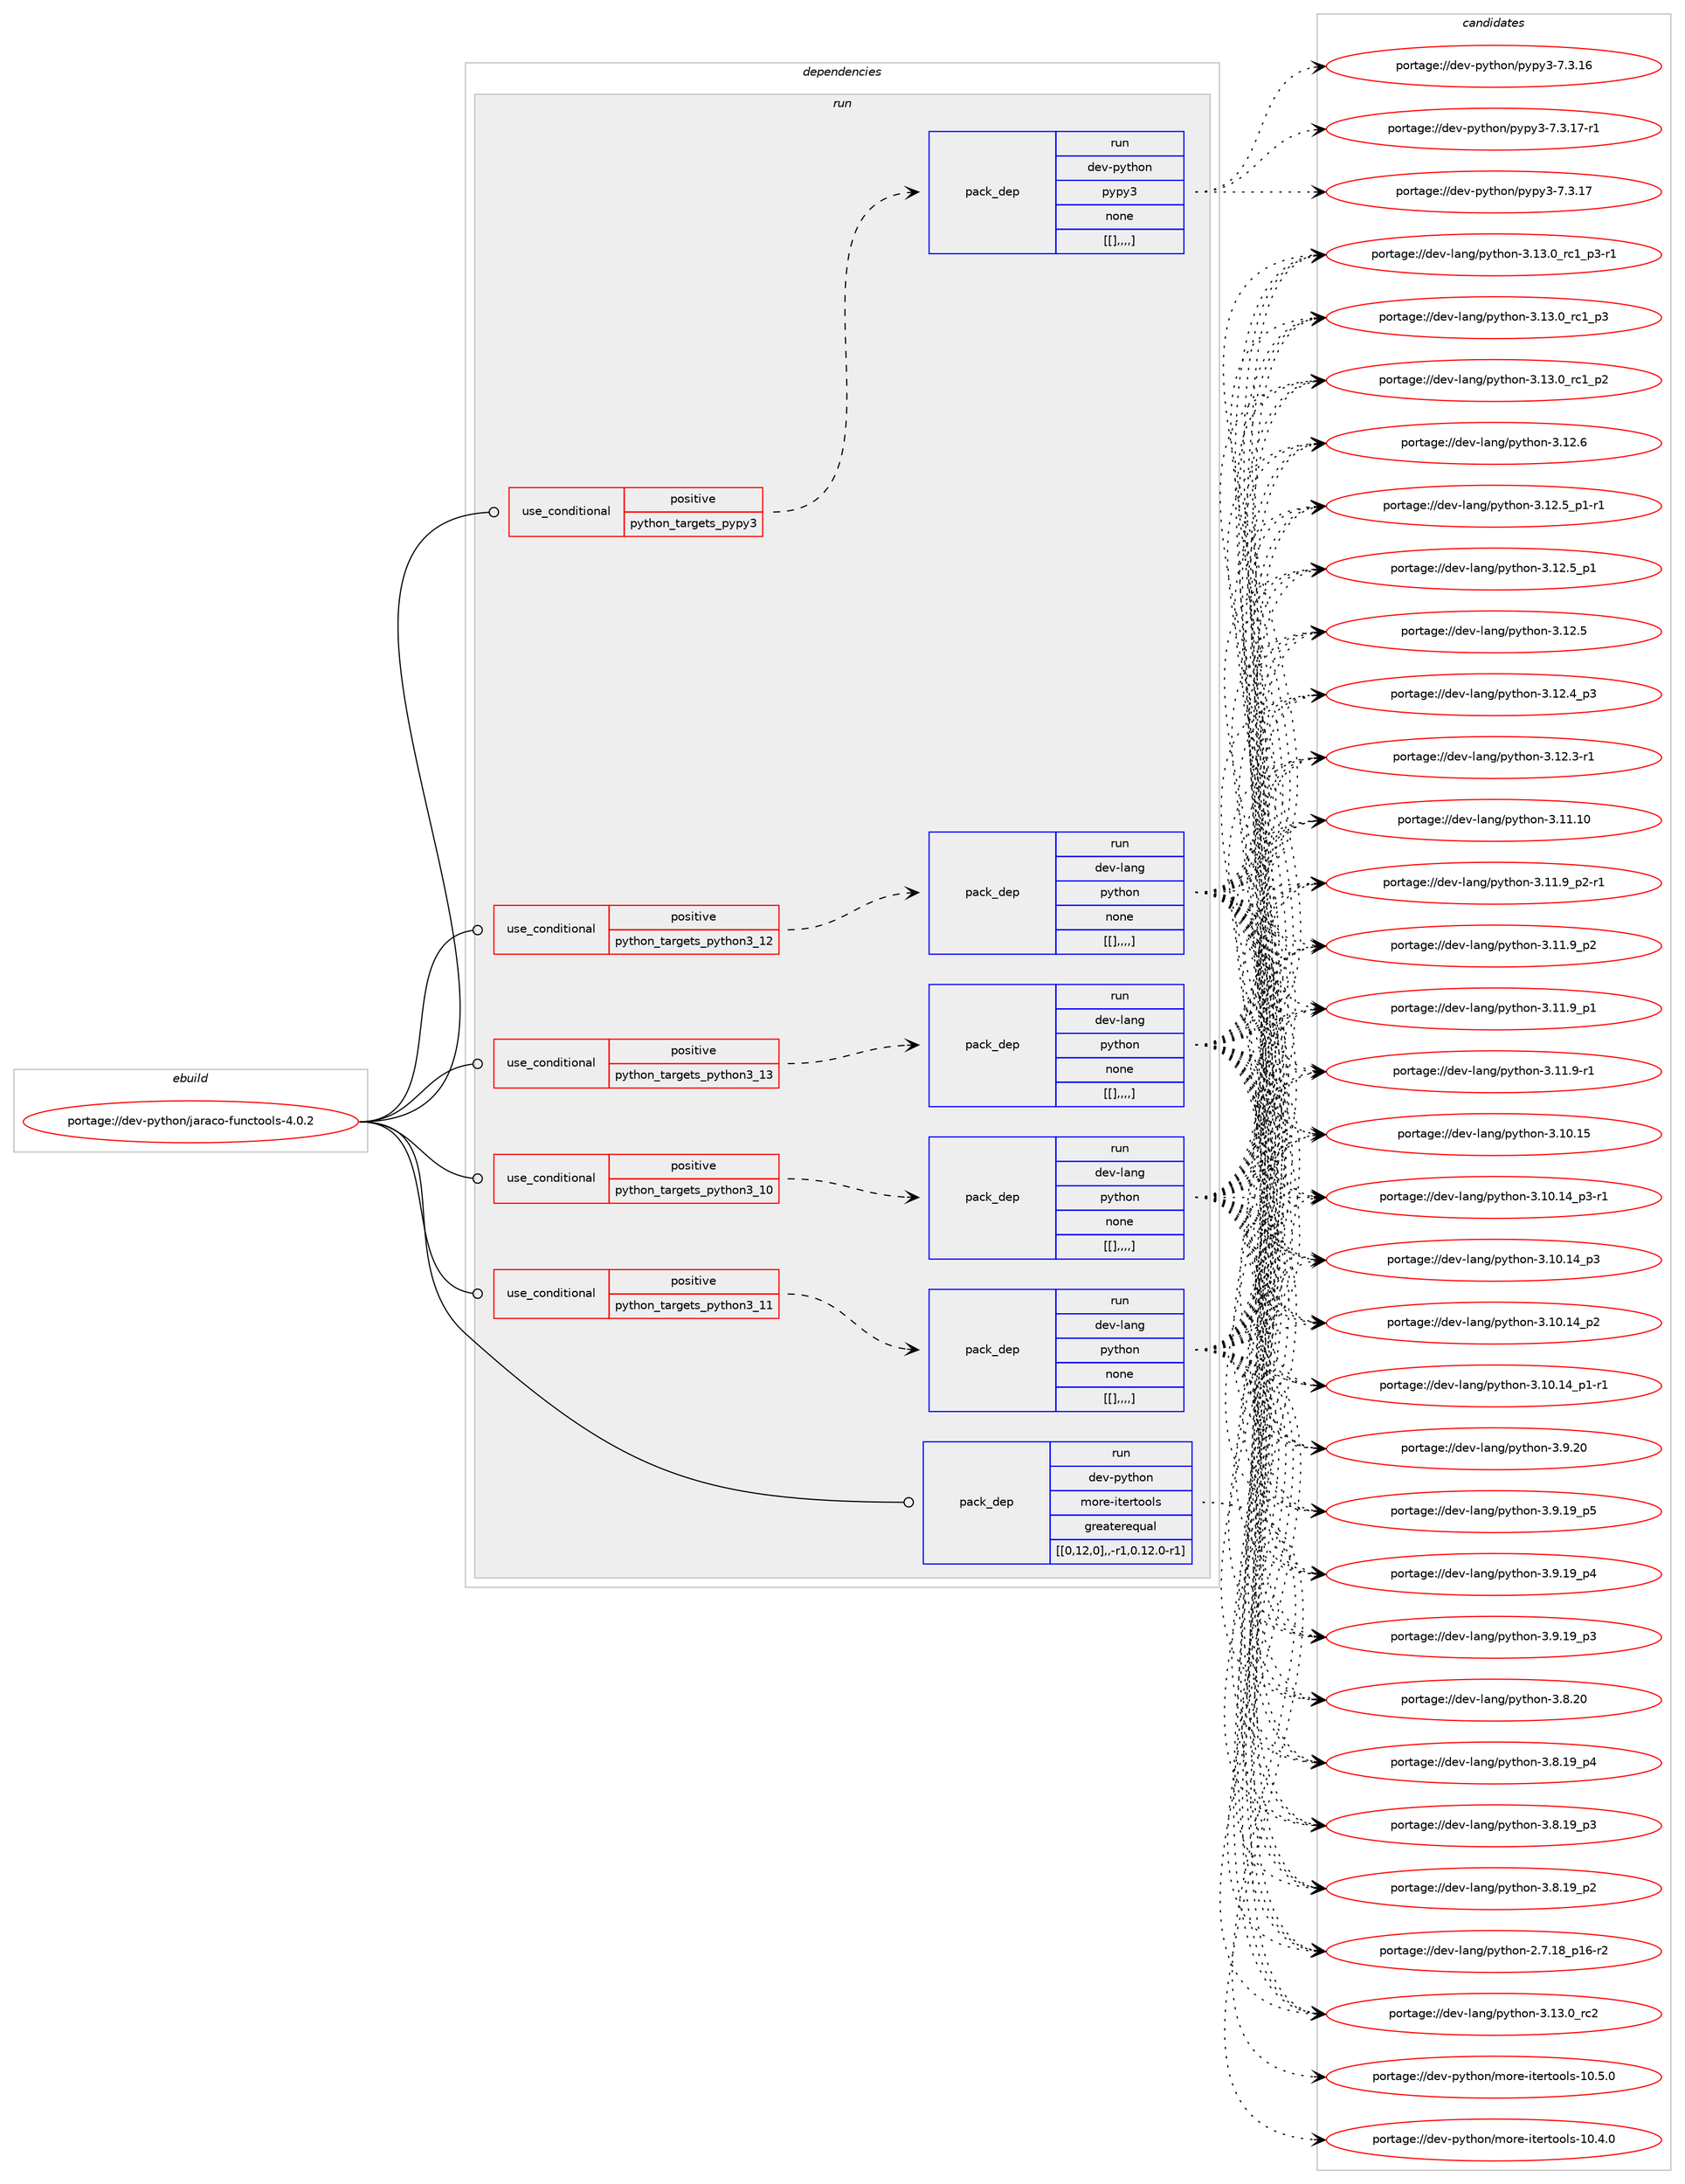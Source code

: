 digraph prolog {

# *************
# Graph options
# *************

newrank=true;
concentrate=true;
compound=true;
graph [rankdir=LR,fontname=Helvetica,fontsize=10,ranksep=1.5];#, ranksep=2.5, nodesep=0.2];
edge  [arrowhead=vee];
node  [fontname=Helvetica,fontsize=10];

# **********
# The ebuild
# **********

subgraph cluster_leftcol {
color=gray;
label=<<i>ebuild</i>>;
id [label="portage://dev-python/jaraco-functools-4.0.2", color=red, width=4, href="../dev-python/jaraco-functools-4.0.2.svg"];
}

# ****************
# The dependencies
# ****************

subgraph cluster_midcol {
color=gray;
label=<<i>dependencies</i>>;
subgraph cluster_compile {
fillcolor="#eeeeee";
style=filled;
label=<<i>compile</i>>;
}
subgraph cluster_compileandrun {
fillcolor="#eeeeee";
style=filled;
label=<<i>compile and run</i>>;
}
subgraph cluster_run {
fillcolor="#eeeeee";
style=filled;
label=<<i>run</i>>;
subgraph cond34389 {
dependency149674 [label=<<TABLE BORDER="0" CELLBORDER="1" CELLSPACING="0" CELLPADDING="4"><TR><TD ROWSPAN="3" CELLPADDING="10">use_conditional</TD></TR><TR><TD>positive</TD></TR><TR><TD>python_targets_pypy3</TD></TR></TABLE>>, shape=none, color=red];
subgraph pack114066 {
dependency149675 [label=<<TABLE BORDER="0" CELLBORDER="1" CELLSPACING="0" CELLPADDING="4" WIDTH="220"><TR><TD ROWSPAN="6" CELLPADDING="30">pack_dep</TD></TR><TR><TD WIDTH="110">run</TD></TR><TR><TD>dev-python</TD></TR><TR><TD>pypy3</TD></TR><TR><TD>none</TD></TR><TR><TD>[[],,,,]</TD></TR></TABLE>>, shape=none, color=blue];
}
dependency149674:e -> dependency149675:w [weight=20,style="dashed",arrowhead="vee"];
}
id:e -> dependency149674:w [weight=20,style="solid",arrowhead="odot"];
subgraph cond34390 {
dependency149676 [label=<<TABLE BORDER="0" CELLBORDER="1" CELLSPACING="0" CELLPADDING="4"><TR><TD ROWSPAN="3" CELLPADDING="10">use_conditional</TD></TR><TR><TD>positive</TD></TR><TR><TD>python_targets_python3_10</TD></TR></TABLE>>, shape=none, color=red];
subgraph pack114067 {
dependency149677 [label=<<TABLE BORDER="0" CELLBORDER="1" CELLSPACING="0" CELLPADDING="4" WIDTH="220"><TR><TD ROWSPAN="6" CELLPADDING="30">pack_dep</TD></TR><TR><TD WIDTH="110">run</TD></TR><TR><TD>dev-lang</TD></TR><TR><TD>python</TD></TR><TR><TD>none</TD></TR><TR><TD>[[],,,,]</TD></TR></TABLE>>, shape=none, color=blue];
}
dependency149676:e -> dependency149677:w [weight=20,style="dashed",arrowhead="vee"];
}
id:e -> dependency149676:w [weight=20,style="solid",arrowhead="odot"];
subgraph cond34391 {
dependency149678 [label=<<TABLE BORDER="0" CELLBORDER="1" CELLSPACING="0" CELLPADDING="4"><TR><TD ROWSPAN="3" CELLPADDING="10">use_conditional</TD></TR><TR><TD>positive</TD></TR><TR><TD>python_targets_python3_11</TD></TR></TABLE>>, shape=none, color=red];
subgraph pack114068 {
dependency149679 [label=<<TABLE BORDER="0" CELLBORDER="1" CELLSPACING="0" CELLPADDING="4" WIDTH="220"><TR><TD ROWSPAN="6" CELLPADDING="30">pack_dep</TD></TR><TR><TD WIDTH="110">run</TD></TR><TR><TD>dev-lang</TD></TR><TR><TD>python</TD></TR><TR><TD>none</TD></TR><TR><TD>[[],,,,]</TD></TR></TABLE>>, shape=none, color=blue];
}
dependency149678:e -> dependency149679:w [weight=20,style="dashed",arrowhead="vee"];
}
id:e -> dependency149678:w [weight=20,style="solid",arrowhead="odot"];
subgraph cond34392 {
dependency149680 [label=<<TABLE BORDER="0" CELLBORDER="1" CELLSPACING="0" CELLPADDING="4"><TR><TD ROWSPAN="3" CELLPADDING="10">use_conditional</TD></TR><TR><TD>positive</TD></TR><TR><TD>python_targets_python3_12</TD></TR></TABLE>>, shape=none, color=red];
subgraph pack114069 {
dependency149681 [label=<<TABLE BORDER="0" CELLBORDER="1" CELLSPACING="0" CELLPADDING="4" WIDTH="220"><TR><TD ROWSPAN="6" CELLPADDING="30">pack_dep</TD></TR><TR><TD WIDTH="110">run</TD></TR><TR><TD>dev-lang</TD></TR><TR><TD>python</TD></TR><TR><TD>none</TD></TR><TR><TD>[[],,,,]</TD></TR></TABLE>>, shape=none, color=blue];
}
dependency149680:e -> dependency149681:w [weight=20,style="dashed",arrowhead="vee"];
}
id:e -> dependency149680:w [weight=20,style="solid",arrowhead="odot"];
subgraph cond34393 {
dependency149682 [label=<<TABLE BORDER="0" CELLBORDER="1" CELLSPACING="0" CELLPADDING="4"><TR><TD ROWSPAN="3" CELLPADDING="10">use_conditional</TD></TR><TR><TD>positive</TD></TR><TR><TD>python_targets_python3_13</TD></TR></TABLE>>, shape=none, color=red];
subgraph pack114070 {
dependency149683 [label=<<TABLE BORDER="0" CELLBORDER="1" CELLSPACING="0" CELLPADDING="4" WIDTH="220"><TR><TD ROWSPAN="6" CELLPADDING="30">pack_dep</TD></TR><TR><TD WIDTH="110">run</TD></TR><TR><TD>dev-lang</TD></TR><TR><TD>python</TD></TR><TR><TD>none</TD></TR><TR><TD>[[],,,,]</TD></TR></TABLE>>, shape=none, color=blue];
}
dependency149682:e -> dependency149683:w [weight=20,style="dashed",arrowhead="vee"];
}
id:e -> dependency149682:w [weight=20,style="solid",arrowhead="odot"];
subgraph pack114071 {
dependency149684 [label=<<TABLE BORDER="0" CELLBORDER="1" CELLSPACING="0" CELLPADDING="4" WIDTH="220"><TR><TD ROWSPAN="6" CELLPADDING="30">pack_dep</TD></TR><TR><TD WIDTH="110">run</TD></TR><TR><TD>dev-python</TD></TR><TR><TD>more-itertools</TD></TR><TR><TD>greaterequal</TD></TR><TR><TD>[[0,12,0],,-r1,0.12.0-r1]</TD></TR></TABLE>>, shape=none, color=blue];
}
id:e -> dependency149684:w [weight=20,style="solid",arrowhead="odot"];
}
}

# **************
# The candidates
# **************

subgraph cluster_choices {
rank=same;
color=gray;
label=<<i>candidates</i>>;

subgraph choice114066 {
color=black;
nodesep=1;
choice100101118451121211161041111104711212111212151455546514649554511449 [label="portage://dev-python/pypy3-7.3.17-r1", color=red, width=4,href="../dev-python/pypy3-7.3.17-r1.svg"];
choice10010111845112121116104111110471121211121215145554651464955 [label="portage://dev-python/pypy3-7.3.17", color=red, width=4,href="../dev-python/pypy3-7.3.17.svg"];
choice10010111845112121116104111110471121211121215145554651464954 [label="portage://dev-python/pypy3-7.3.16", color=red, width=4,href="../dev-python/pypy3-7.3.16.svg"];
dependency149675:e -> choice100101118451121211161041111104711212111212151455546514649554511449:w [style=dotted,weight="100"];
dependency149675:e -> choice10010111845112121116104111110471121211121215145554651464955:w [style=dotted,weight="100"];
dependency149675:e -> choice10010111845112121116104111110471121211121215145554651464954:w [style=dotted,weight="100"];
}
subgraph choice114067 {
color=black;
nodesep=1;
choice10010111845108971101034711212111610411111045514649514648951149950 [label="portage://dev-lang/python-3.13.0_rc2", color=red, width=4,href="../dev-lang/python-3.13.0_rc2.svg"];
choice1001011184510897110103471121211161041111104551464951464895114994995112514511449 [label="portage://dev-lang/python-3.13.0_rc1_p3-r1", color=red, width=4,href="../dev-lang/python-3.13.0_rc1_p3-r1.svg"];
choice100101118451089711010347112121116104111110455146495146489511499499511251 [label="portage://dev-lang/python-3.13.0_rc1_p3", color=red, width=4,href="../dev-lang/python-3.13.0_rc1_p3.svg"];
choice100101118451089711010347112121116104111110455146495146489511499499511250 [label="portage://dev-lang/python-3.13.0_rc1_p2", color=red, width=4,href="../dev-lang/python-3.13.0_rc1_p2.svg"];
choice10010111845108971101034711212111610411111045514649504654 [label="portage://dev-lang/python-3.12.6", color=red, width=4,href="../dev-lang/python-3.12.6.svg"];
choice1001011184510897110103471121211161041111104551464950465395112494511449 [label="portage://dev-lang/python-3.12.5_p1-r1", color=red, width=4,href="../dev-lang/python-3.12.5_p1-r1.svg"];
choice100101118451089711010347112121116104111110455146495046539511249 [label="portage://dev-lang/python-3.12.5_p1", color=red, width=4,href="../dev-lang/python-3.12.5_p1.svg"];
choice10010111845108971101034711212111610411111045514649504653 [label="portage://dev-lang/python-3.12.5", color=red, width=4,href="../dev-lang/python-3.12.5.svg"];
choice100101118451089711010347112121116104111110455146495046529511251 [label="portage://dev-lang/python-3.12.4_p3", color=red, width=4,href="../dev-lang/python-3.12.4_p3.svg"];
choice100101118451089711010347112121116104111110455146495046514511449 [label="portage://dev-lang/python-3.12.3-r1", color=red, width=4,href="../dev-lang/python-3.12.3-r1.svg"];
choice1001011184510897110103471121211161041111104551464949464948 [label="portage://dev-lang/python-3.11.10", color=red, width=4,href="../dev-lang/python-3.11.10.svg"];
choice1001011184510897110103471121211161041111104551464949465795112504511449 [label="portage://dev-lang/python-3.11.9_p2-r1", color=red, width=4,href="../dev-lang/python-3.11.9_p2-r1.svg"];
choice100101118451089711010347112121116104111110455146494946579511250 [label="portage://dev-lang/python-3.11.9_p2", color=red, width=4,href="../dev-lang/python-3.11.9_p2.svg"];
choice100101118451089711010347112121116104111110455146494946579511249 [label="portage://dev-lang/python-3.11.9_p1", color=red, width=4,href="../dev-lang/python-3.11.9_p1.svg"];
choice100101118451089711010347112121116104111110455146494946574511449 [label="portage://dev-lang/python-3.11.9-r1", color=red, width=4,href="../dev-lang/python-3.11.9-r1.svg"];
choice1001011184510897110103471121211161041111104551464948464953 [label="portage://dev-lang/python-3.10.15", color=red, width=4,href="../dev-lang/python-3.10.15.svg"];
choice100101118451089711010347112121116104111110455146494846495295112514511449 [label="portage://dev-lang/python-3.10.14_p3-r1", color=red, width=4,href="../dev-lang/python-3.10.14_p3-r1.svg"];
choice10010111845108971101034711212111610411111045514649484649529511251 [label="portage://dev-lang/python-3.10.14_p3", color=red, width=4,href="../dev-lang/python-3.10.14_p3.svg"];
choice10010111845108971101034711212111610411111045514649484649529511250 [label="portage://dev-lang/python-3.10.14_p2", color=red, width=4,href="../dev-lang/python-3.10.14_p2.svg"];
choice100101118451089711010347112121116104111110455146494846495295112494511449 [label="portage://dev-lang/python-3.10.14_p1-r1", color=red, width=4,href="../dev-lang/python-3.10.14_p1-r1.svg"];
choice10010111845108971101034711212111610411111045514657465048 [label="portage://dev-lang/python-3.9.20", color=red, width=4,href="../dev-lang/python-3.9.20.svg"];
choice100101118451089711010347112121116104111110455146574649579511253 [label="portage://dev-lang/python-3.9.19_p5", color=red, width=4,href="../dev-lang/python-3.9.19_p5.svg"];
choice100101118451089711010347112121116104111110455146574649579511252 [label="portage://dev-lang/python-3.9.19_p4", color=red, width=4,href="../dev-lang/python-3.9.19_p4.svg"];
choice100101118451089711010347112121116104111110455146574649579511251 [label="portage://dev-lang/python-3.9.19_p3", color=red, width=4,href="../dev-lang/python-3.9.19_p3.svg"];
choice10010111845108971101034711212111610411111045514656465048 [label="portage://dev-lang/python-3.8.20", color=red, width=4,href="../dev-lang/python-3.8.20.svg"];
choice100101118451089711010347112121116104111110455146564649579511252 [label="portage://dev-lang/python-3.8.19_p4", color=red, width=4,href="../dev-lang/python-3.8.19_p4.svg"];
choice100101118451089711010347112121116104111110455146564649579511251 [label="portage://dev-lang/python-3.8.19_p3", color=red, width=4,href="../dev-lang/python-3.8.19_p3.svg"];
choice100101118451089711010347112121116104111110455146564649579511250 [label="portage://dev-lang/python-3.8.19_p2", color=red, width=4,href="../dev-lang/python-3.8.19_p2.svg"];
choice100101118451089711010347112121116104111110455046554649569511249544511450 [label="portage://dev-lang/python-2.7.18_p16-r2", color=red, width=4,href="../dev-lang/python-2.7.18_p16-r2.svg"];
dependency149677:e -> choice10010111845108971101034711212111610411111045514649514648951149950:w [style=dotted,weight="100"];
dependency149677:e -> choice1001011184510897110103471121211161041111104551464951464895114994995112514511449:w [style=dotted,weight="100"];
dependency149677:e -> choice100101118451089711010347112121116104111110455146495146489511499499511251:w [style=dotted,weight="100"];
dependency149677:e -> choice100101118451089711010347112121116104111110455146495146489511499499511250:w [style=dotted,weight="100"];
dependency149677:e -> choice10010111845108971101034711212111610411111045514649504654:w [style=dotted,weight="100"];
dependency149677:e -> choice1001011184510897110103471121211161041111104551464950465395112494511449:w [style=dotted,weight="100"];
dependency149677:e -> choice100101118451089711010347112121116104111110455146495046539511249:w [style=dotted,weight="100"];
dependency149677:e -> choice10010111845108971101034711212111610411111045514649504653:w [style=dotted,weight="100"];
dependency149677:e -> choice100101118451089711010347112121116104111110455146495046529511251:w [style=dotted,weight="100"];
dependency149677:e -> choice100101118451089711010347112121116104111110455146495046514511449:w [style=dotted,weight="100"];
dependency149677:e -> choice1001011184510897110103471121211161041111104551464949464948:w [style=dotted,weight="100"];
dependency149677:e -> choice1001011184510897110103471121211161041111104551464949465795112504511449:w [style=dotted,weight="100"];
dependency149677:e -> choice100101118451089711010347112121116104111110455146494946579511250:w [style=dotted,weight="100"];
dependency149677:e -> choice100101118451089711010347112121116104111110455146494946579511249:w [style=dotted,weight="100"];
dependency149677:e -> choice100101118451089711010347112121116104111110455146494946574511449:w [style=dotted,weight="100"];
dependency149677:e -> choice1001011184510897110103471121211161041111104551464948464953:w [style=dotted,weight="100"];
dependency149677:e -> choice100101118451089711010347112121116104111110455146494846495295112514511449:w [style=dotted,weight="100"];
dependency149677:e -> choice10010111845108971101034711212111610411111045514649484649529511251:w [style=dotted,weight="100"];
dependency149677:e -> choice10010111845108971101034711212111610411111045514649484649529511250:w [style=dotted,weight="100"];
dependency149677:e -> choice100101118451089711010347112121116104111110455146494846495295112494511449:w [style=dotted,weight="100"];
dependency149677:e -> choice10010111845108971101034711212111610411111045514657465048:w [style=dotted,weight="100"];
dependency149677:e -> choice100101118451089711010347112121116104111110455146574649579511253:w [style=dotted,weight="100"];
dependency149677:e -> choice100101118451089711010347112121116104111110455146574649579511252:w [style=dotted,weight="100"];
dependency149677:e -> choice100101118451089711010347112121116104111110455146574649579511251:w [style=dotted,weight="100"];
dependency149677:e -> choice10010111845108971101034711212111610411111045514656465048:w [style=dotted,weight="100"];
dependency149677:e -> choice100101118451089711010347112121116104111110455146564649579511252:w [style=dotted,weight="100"];
dependency149677:e -> choice100101118451089711010347112121116104111110455146564649579511251:w [style=dotted,weight="100"];
dependency149677:e -> choice100101118451089711010347112121116104111110455146564649579511250:w [style=dotted,weight="100"];
dependency149677:e -> choice100101118451089711010347112121116104111110455046554649569511249544511450:w [style=dotted,weight="100"];
}
subgraph choice114068 {
color=black;
nodesep=1;
choice10010111845108971101034711212111610411111045514649514648951149950 [label="portage://dev-lang/python-3.13.0_rc2", color=red, width=4,href="../dev-lang/python-3.13.0_rc2.svg"];
choice1001011184510897110103471121211161041111104551464951464895114994995112514511449 [label="portage://dev-lang/python-3.13.0_rc1_p3-r1", color=red, width=4,href="../dev-lang/python-3.13.0_rc1_p3-r1.svg"];
choice100101118451089711010347112121116104111110455146495146489511499499511251 [label="portage://dev-lang/python-3.13.0_rc1_p3", color=red, width=4,href="../dev-lang/python-3.13.0_rc1_p3.svg"];
choice100101118451089711010347112121116104111110455146495146489511499499511250 [label="portage://dev-lang/python-3.13.0_rc1_p2", color=red, width=4,href="../dev-lang/python-3.13.0_rc1_p2.svg"];
choice10010111845108971101034711212111610411111045514649504654 [label="portage://dev-lang/python-3.12.6", color=red, width=4,href="../dev-lang/python-3.12.6.svg"];
choice1001011184510897110103471121211161041111104551464950465395112494511449 [label="portage://dev-lang/python-3.12.5_p1-r1", color=red, width=4,href="../dev-lang/python-3.12.5_p1-r1.svg"];
choice100101118451089711010347112121116104111110455146495046539511249 [label="portage://dev-lang/python-3.12.5_p1", color=red, width=4,href="../dev-lang/python-3.12.5_p1.svg"];
choice10010111845108971101034711212111610411111045514649504653 [label="portage://dev-lang/python-3.12.5", color=red, width=4,href="../dev-lang/python-3.12.5.svg"];
choice100101118451089711010347112121116104111110455146495046529511251 [label="portage://dev-lang/python-3.12.4_p3", color=red, width=4,href="../dev-lang/python-3.12.4_p3.svg"];
choice100101118451089711010347112121116104111110455146495046514511449 [label="portage://dev-lang/python-3.12.3-r1", color=red, width=4,href="../dev-lang/python-3.12.3-r1.svg"];
choice1001011184510897110103471121211161041111104551464949464948 [label="portage://dev-lang/python-3.11.10", color=red, width=4,href="../dev-lang/python-3.11.10.svg"];
choice1001011184510897110103471121211161041111104551464949465795112504511449 [label="portage://dev-lang/python-3.11.9_p2-r1", color=red, width=4,href="../dev-lang/python-3.11.9_p2-r1.svg"];
choice100101118451089711010347112121116104111110455146494946579511250 [label="portage://dev-lang/python-3.11.9_p2", color=red, width=4,href="../dev-lang/python-3.11.9_p2.svg"];
choice100101118451089711010347112121116104111110455146494946579511249 [label="portage://dev-lang/python-3.11.9_p1", color=red, width=4,href="../dev-lang/python-3.11.9_p1.svg"];
choice100101118451089711010347112121116104111110455146494946574511449 [label="portage://dev-lang/python-3.11.9-r1", color=red, width=4,href="../dev-lang/python-3.11.9-r1.svg"];
choice1001011184510897110103471121211161041111104551464948464953 [label="portage://dev-lang/python-3.10.15", color=red, width=4,href="../dev-lang/python-3.10.15.svg"];
choice100101118451089711010347112121116104111110455146494846495295112514511449 [label="portage://dev-lang/python-3.10.14_p3-r1", color=red, width=4,href="../dev-lang/python-3.10.14_p3-r1.svg"];
choice10010111845108971101034711212111610411111045514649484649529511251 [label="portage://dev-lang/python-3.10.14_p3", color=red, width=4,href="../dev-lang/python-3.10.14_p3.svg"];
choice10010111845108971101034711212111610411111045514649484649529511250 [label="portage://dev-lang/python-3.10.14_p2", color=red, width=4,href="../dev-lang/python-3.10.14_p2.svg"];
choice100101118451089711010347112121116104111110455146494846495295112494511449 [label="portage://dev-lang/python-3.10.14_p1-r1", color=red, width=4,href="../dev-lang/python-3.10.14_p1-r1.svg"];
choice10010111845108971101034711212111610411111045514657465048 [label="portage://dev-lang/python-3.9.20", color=red, width=4,href="../dev-lang/python-3.9.20.svg"];
choice100101118451089711010347112121116104111110455146574649579511253 [label="portage://dev-lang/python-3.9.19_p5", color=red, width=4,href="../dev-lang/python-3.9.19_p5.svg"];
choice100101118451089711010347112121116104111110455146574649579511252 [label="portage://dev-lang/python-3.9.19_p4", color=red, width=4,href="../dev-lang/python-3.9.19_p4.svg"];
choice100101118451089711010347112121116104111110455146574649579511251 [label="portage://dev-lang/python-3.9.19_p3", color=red, width=4,href="../dev-lang/python-3.9.19_p3.svg"];
choice10010111845108971101034711212111610411111045514656465048 [label="portage://dev-lang/python-3.8.20", color=red, width=4,href="../dev-lang/python-3.8.20.svg"];
choice100101118451089711010347112121116104111110455146564649579511252 [label="portage://dev-lang/python-3.8.19_p4", color=red, width=4,href="../dev-lang/python-3.8.19_p4.svg"];
choice100101118451089711010347112121116104111110455146564649579511251 [label="portage://dev-lang/python-3.8.19_p3", color=red, width=4,href="../dev-lang/python-3.8.19_p3.svg"];
choice100101118451089711010347112121116104111110455146564649579511250 [label="portage://dev-lang/python-3.8.19_p2", color=red, width=4,href="../dev-lang/python-3.8.19_p2.svg"];
choice100101118451089711010347112121116104111110455046554649569511249544511450 [label="portage://dev-lang/python-2.7.18_p16-r2", color=red, width=4,href="../dev-lang/python-2.7.18_p16-r2.svg"];
dependency149679:e -> choice10010111845108971101034711212111610411111045514649514648951149950:w [style=dotted,weight="100"];
dependency149679:e -> choice1001011184510897110103471121211161041111104551464951464895114994995112514511449:w [style=dotted,weight="100"];
dependency149679:e -> choice100101118451089711010347112121116104111110455146495146489511499499511251:w [style=dotted,weight="100"];
dependency149679:e -> choice100101118451089711010347112121116104111110455146495146489511499499511250:w [style=dotted,weight="100"];
dependency149679:e -> choice10010111845108971101034711212111610411111045514649504654:w [style=dotted,weight="100"];
dependency149679:e -> choice1001011184510897110103471121211161041111104551464950465395112494511449:w [style=dotted,weight="100"];
dependency149679:e -> choice100101118451089711010347112121116104111110455146495046539511249:w [style=dotted,weight="100"];
dependency149679:e -> choice10010111845108971101034711212111610411111045514649504653:w [style=dotted,weight="100"];
dependency149679:e -> choice100101118451089711010347112121116104111110455146495046529511251:w [style=dotted,weight="100"];
dependency149679:e -> choice100101118451089711010347112121116104111110455146495046514511449:w [style=dotted,weight="100"];
dependency149679:e -> choice1001011184510897110103471121211161041111104551464949464948:w [style=dotted,weight="100"];
dependency149679:e -> choice1001011184510897110103471121211161041111104551464949465795112504511449:w [style=dotted,weight="100"];
dependency149679:e -> choice100101118451089711010347112121116104111110455146494946579511250:w [style=dotted,weight="100"];
dependency149679:e -> choice100101118451089711010347112121116104111110455146494946579511249:w [style=dotted,weight="100"];
dependency149679:e -> choice100101118451089711010347112121116104111110455146494946574511449:w [style=dotted,weight="100"];
dependency149679:e -> choice1001011184510897110103471121211161041111104551464948464953:w [style=dotted,weight="100"];
dependency149679:e -> choice100101118451089711010347112121116104111110455146494846495295112514511449:w [style=dotted,weight="100"];
dependency149679:e -> choice10010111845108971101034711212111610411111045514649484649529511251:w [style=dotted,weight="100"];
dependency149679:e -> choice10010111845108971101034711212111610411111045514649484649529511250:w [style=dotted,weight="100"];
dependency149679:e -> choice100101118451089711010347112121116104111110455146494846495295112494511449:w [style=dotted,weight="100"];
dependency149679:e -> choice10010111845108971101034711212111610411111045514657465048:w [style=dotted,weight="100"];
dependency149679:e -> choice100101118451089711010347112121116104111110455146574649579511253:w [style=dotted,weight="100"];
dependency149679:e -> choice100101118451089711010347112121116104111110455146574649579511252:w [style=dotted,weight="100"];
dependency149679:e -> choice100101118451089711010347112121116104111110455146574649579511251:w [style=dotted,weight="100"];
dependency149679:e -> choice10010111845108971101034711212111610411111045514656465048:w [style=dotted,weight="100"];
dependency149679:e -> choice100101118451089711010347112121116104111110455146564649579511252:w [style=dotted,weight="100"];
dependency149679:e -> choice100101118451089711010347112121116104111110455146564649579511251:w [style=dotted,weight="100"];
dependency149679:e -> choice100101118451089711010347112121116104111110455146564649579511250:w [style=dotted,weight="100"];
dependency149679:e -> choice100101118451089711010347112121116104111110455046554649569511249544511450:w [style=dotted,weight="100"];
}
subgraph choice114069 {
color=black;
nodesep=1;
choice10010111845108971101034711212111610411111045514649514648951149950 [label="portage://dev-lang/python-3.13.0_rc2", color=red, width=4,href="../dev-lang/python-3.13.0_rc2.svg"];
choice1001011184510897110103471121211161041111104551464951464895114994995112514511449 [label="portage://dev-lang/python-3.13.0_rc1_p3-r1", color=red, width=4,href="../dev-lang/python-3.13.0_rc1_p3-r1.svg"];
choice100101118451089711010347112121116104111110455146495146489511499499511251 [label="portage://dev-lang/python-3.13.0_rc1_p3", color=red, width=4,href="../dev-lang/python-3.13.0_rc1_p3.svg"];
choice100101118451089711010347112121116104111110455146495146489511499499511250 [label="portage://dev-lang/python-3.13.0_rc1_p2", color=red, width=4,href="../dev-lang/python-3.13.0_rc1_p2.svg"];
choice10010111845108971101034711212111610411111045514649504654 [label="portage://dev-lang/python-3.12.6", color=red, width=4,href="../dev-lang/python-3.12.6.svg"];
choice1001011184510897110103471121211161041111104551464950465395112494511449 [label="portage://dev-lang/python-3.12.5_p1-r1", color=red, width=4,href="../dev-lang/python-3.12.5_p1-r1.svg"];
choice100101118451089711010347112121116104111110455146495046539511249 [label="portage://dev-lang/python-3.12.5_p1", color=red, width=4,href="../dev-lang/python-3.12.5_p1.svg"];
choice10010111845108971101034711212111610411111045514649504653 [label="portage://dev-lang/python-3.12.5", color=red, width=4,href="../dev-lang/python-3.12.5.svg"];
choice100101118451089711010347112121116104111110455146495046529511251 [label="portage://dev-lang/python-3.12.4_p3", color=red, width=4,href="../dev-lang/python-3.12.4_p3.svg"];
choice100101118451089711010347112121116104111110455146495046514511449 [label="portage://dev-lang/python-3.12.3-r1", color=red, width=4,href="../dev-lang/python-3.12.3-r1.svg"];
choice1001011184510897110103471121211161041111104551464949464948 [label="portage://dev-lang/python-3.11.10", color=red, width=4,href="../dev-lang/python-3.11.10.svg"];
choice1001011184510897110103471121211161041111104551464949465795112504511449 [label="portage://dev-lang/python-3.11.9_p2-r1", color=red, width=4,href="../dev-lang/python-3.11.9_p2-r1.svg"];
choice100101118451089711010347112121116104111110455146494946579511250 [label="portage://dev-lang/python-3.11.9_p2", color=red, width=4,href="../dev-lang/python-3.11.9_p2.svg"];
choice100101118451089711010347112121116104111110455146494946579511249 [label="portage://dev-lang/python-3.11.9_p1", color=red, width=4,href="../dev-lang/python-3.11.9_p1.svg"];
choice100101118451089711010347112121116104111110455146494946574511449 [label="portage://dev-lang/python-3.11.9-r1", color=red, width=4,href="../dev-lang/python-3.11.9-r1.svg"];
choice1001011184510897110103471121211161041111104551464948464953 [label="portage://dev-lang/python-3.10.15", color=red, width=4,href="../dev-lang/python-3.10.15.svg"];
choice100101118451089711010347112121116104111110455146494846495295112514511449 [label="portage://dev-lang/python-3.10.14_p3-r1", color=red, width=4,href="../dev-lang/python-3.10.14_p3-r1.svg"];
choice10010111845108971101034711212111610411111045514649484649529511251 [label="portage://dev-lang/python-3.10.14_p3", color=red, width=4,href="../dev-lang/python-3.10.14_p3.svg"];
choice10010111845108971101034711212111610411111045514649484649529511250 [label="portage://dev-lang/python-3.10.14_p2", color=red, width=4,href="../dev-lang/python-3.10.14_p2.svg"];
choice100101118451089711010347112121116104111110455146494846495295112494511449 [label="portage://dev-lang/python-3.10.14_p1-r1", color=red, width=4,href="../dev-lang/python-3.10.14_p1-r1.svg"];
choice10010111845108971101034711212111610411111045514657465048 [label="portage://dev-lang/python-3.9.20", color=red, width=4,href="../dev-lang/python-3.9.20.svg"];
choice100101118451089711010347112121116104111110455146574649579511253 [label="portage://dev-lang/python-3.9.19_p5", color=red, width=4,href="../dev-lang/python-3.9.19_p5.svg"];
choice100101118451089711010347112121116104111110455146574649579511252 [label="portage://dev-lang/python-3.9.19_p4", color=red, width=4,href="../dev-lang/python-3.9.19_p4.svg"];
choice100101118451089711010347112121116104111110455146574649579511251 [label="portage://dev-lang/python-3.9.19_p3", color=red, width=4,href="../dev-lang/python-3.9.19_p3.svg"];
choice10010111845108971101034711212111610411111045514656465048 [label="portage://dev-lang/python-3.8.20", color=red, width=4,href="../dev-lang/python-3.8.20.svg"];
choice100101118451089711010347112121116104111110455146564649579511252 [label="portage://dev-lang/python-3.8.19_p4", color=red, width=4,href="../dev-lang/python-3.8.19_p4.svg"];
choice100101118451089711010347112121116104111110455146564649579511251 [label="portage://dev-lang/python-3.8.19_p3", color=red, width=4,href="../dev-lang/python-3.8.19_p3.svg"];
choice100101118451089711010347112121116104111110455146564649579511250 [label="portage://dev-lang/python-3.8.19_p2", color=red, width=4,href="../dev-lang/python-3.8.19_p2.svg"];
choice100101118451089711010347112121116104111110455046554649569511249544511450 [label="portage://dev-lang/python-2.7.18_p16-r2", color=red, width=4,href="../dev-lang/python-2.7.18_p16-r2.svg"];
dependency149681:e -> choice10010111845108971101034711212111610411111045514649514648951149950:w [style=dotted,weight="100"];
dependency149681:e -> choice1001011184510897110103471121211161041111104551464951464895114994995112514511449:w [style=dotted,weight="100"];
dependency149681:e -> choice100101118451089711010347112121116104111110455146495146489511499499511251:w [style=dotted,weight="100"];
dependency149681:e -> choice100101118451089711010347112121116104111110455146495146489511499499511250:w [style=dotted,weight="100"];
dependency149681:e -> choice10010111845108971101034711212111610411111045514649504654:w [style=dotted,weight="100"];
dependency149681:e -> choice1001011184510897110103471121211161041111104551464950465395112494511449:w [style=dotted,weight="100"];
dependency149681:e -> choice100101118451089711010347112121116104111110455146495046539511249:w [style=dotted,weight="100"];
dependency149681:e -> choice10010111845108971101034711212111610411111045514649504653:w [style=dotted,weight="100"];
dependency149681:e -> choice100101118451089711010347112121116104111110455146495046529511251:w [style=dotted,weight="100"];
dependency149681:e -> choice100101118451089711010347112121116104111110455146495046514511449:w [style=dotted,weight="100"];
dependency149681:e -> choice1001011184510897110103471121211161041111104551464949464948:w [style=dotted,weight="100"];
dependency149681:e -> choice1001011184510897110103471121211161041111104551464949465795112504511449:w [style=dotted,weight="100"];
dependency149681:e -> choice100101118451089711010347112121116104111110455146494946579511250:w [style=dotted,weight="100"];
dependency149681:e -> choice100101118451089711010347112121116104111110455146494946579511249:w [style=dotted,weight="100"];
dependency149681:e -> choice100101118451089711010347112121116104111110455146494946574511449:w [style=dotted,weight="100"];
dependency149681:e -> choice1001011184510897110103471121211161041111104551464948464953:w [style=dotted,weight="100"];
dependency149681:e -> choice100101118451089711010347112121116104111110455146494846495295112514511449:w [style=dotted,weight="100"];
dependency149681:e -> choice10010111845108971101034711212111610411111045514649484649529511251:w [style=dotted,weight="100"];
dependency149681:e -> choice10010111845108971101034711212111610411111045514649484649529511250:w [style=dotted,weight="100"];
dependency149681:e -> choice100101118451089711010347112121116104111110455146494846495295112494511449:w [style=dotted,weight="100"];
dependency149681:e -> choice10010111845108971101034711212111610411111045514657465048:w [style=dotted,weight="100"];
dependency149681:e -> choice100101118451089711010347112121116104111110455146574649579511253:w [style=dotted,weight="100"];
dependency149681:e -> choice100101118451089711010347112121116104111110455146574649579511252:w [style=dotted,weight="100"];
dependency149681:e -> choice100101118451089711010347112121116104111110455146574649579511251:w [style=dotted,weight="100"];
dependency149681:e -> choice10010111845108971101034711212111610411111045514656465048:w [style=dotted,weight="100"];
dependency149681:e -> choice100101118451089711010347112121116104111110455146564649579511252:w [style=dotted,weight="100"];
dependency149681:e -> choice100101118451089711010347112121116104111110455146564649579511251:w [style=dotted,weight="100"];
dependency149681:e -> choice100101118451089711010347112121116104111110455146564649579511250:w [style=dotted,weight="100"];
dependency149681:e -> choice100101118451089711010347112121116104111110455046554649569511249544511450:w [style=dotted,weight="100"];
}
subgraph choice114070 {
color=black;
nodesep=1;
choice10010111845108971101034711212111610411111045514649514648951149950 [label="portage://dev-lang/python-3.13.0_rc2", color=red, width=4,href="../dev-lang/python-3.13.0_rc2.svg"];
choice1001011184510897110103471121211161041111104551464951464895114994995112514511449 [label="portage://dev-lang/python-3.13.0_rc1_p3-r1", color=red, width=4,href="../dev-lang/python-3.13.0_rc1_p3-r1.svg"];
choice100101118451089711010347112121116104111110455146495146489511499499511251 [label="portage://dev-lang/python-3.13.0_rc1_p3", color=red, width=4,href="../dev-lang/python-3.13.0_rc1_p3.svg"];
choice100101118451089711010347112121116104111110455146495146489511499499511250 [label="portage://dev-lang/python-3.13.0_rc1_p2", color=red, width=4,href="../dev-lang/python-3.13.0_rc1_p2.svg"];
choice10010111845108971101034711212111610411111045514649504654 [label="portage://dev-lang/python-3.12.6", color=red, width=4,href="../dev-lang/python-3.12.6.svg"];
choice1001011184510897110103471121211161041111104551464950465395112494511449 [label="portage://dev-lang/python-3.12.5_p1-r1", color=red, width=4,href="../dev-lang/python-3.12.5_p1-r1.svg"];
choice100101118451089711010347112121116104111110455146495046539511249 [label="portage://dev-lang/python-3.12.5_p1", color=red, width=4,href="../dev-lang/python-3.12.5_p1.svg"];
choice10010111845108971101034711212111610411111045514649504653 [label="portage://dev-lang/python-3.12.5", color=red, width=4,href="../dev-lang/python-3.12.5.svg"];
choice100101118451089711010347112121116104111110455146495046529511251 [label="portage://dev-lang/python-3.12.4_p3", color=red, width=4,href="../dev-lang/python-3.12.4_p3.svg"];
choice100101118451089711010347112121116104111110455146495046514511449 [label="portage://dev-lang/python-3.12.3-r1", color=red, width=4,href="../dev-lang/python-3.12.3-r1.svg"];
choice1001011184510897110103471121211161041111104551464949464948 [label="portage://dev-lang/python-3.11.10", color=red, width=4,href="../dev-lang/python-3.11.10.svg"];
choice1001011184510897110103471121211161041111104551464949465795112504511449 [label="portage://dev-lang/python-3.11.9_p2-r1", color=red, width=4,href="../dev-lang/python-3.11.9_p2-r1.svg"];
choice100101118451089711010347112121116104111110455146494946579511250 [label="portage://dev-lang/python-3.11.9_p2", color=red, width=4,href="../dev-lang/python-3.11.9_p2.svg"];
choice100101118451089711010347112121116104111110455146494946579511249 [label="portage://dev-lang/python-3.11.9_p1", color=red, width=4,href="../dev-lang/python-3.11.9_p1.svg"];
choice100101118451089711010347112121116104111110455146494946574511449 [label="portage://dev-lang/python-3.11.9-r1", color=red, width=4,href="../dev-lang/python-3.11.9-r1.svg"];
choice1001011184510897110103471121211161041111104551464948464953 [label="portage://dev-lang/python-3.10.15", color=red, width=4,href="../dev-lang/python-3.10.15.svg"];
choice100101118451089711010347112121116104111110455146494846495295112514511449 [label="portage://dev-lang/python-3.10.14_p3-r1", color=red, width=4,href="../dev-lang/python-3.10.14_p3-r1.svg"];
choice10010111845108971101034711212111610411111045514649484649529511251 [label="portage://dev-lang/python-3.10.14_p3", color=red, width=4,href="../dev-lang/python-3.10.14_p3.svg"];
choice10010111845108971101034711212111610411111045514649484649529511250 [label="portage://dev-lang/python-3.10.14_p2", color=red, width=4,href="../dev-lang/python-3.10.14_p2.svg"];
choice100101118451089711010347112121116104111110455146494846495295112494511449 [label="portage://dev-lang/python-3.10.14_p1-r1", color=red, width=4,href="../dev-lang/python-3.10.14_p1-r1.svg"];
choice10010111845108971101034711212111610411111045514657465048 [label="portage://dev-lang/python-3.9.20", color=red, width=4,href="../dev-lang/python-3.9.20.svg"];
choice100101118451089711010347112121116104111110455146574649579511253 [label="portage://dev-lang/python-3.9.19_p5", color=red, width=4,href="../dev-lang/python-3.9.19_p5.svg"];
choice100101118451089711010347112121116104111110455146574649579511252 [label="portage://dev-lang/python-3.9.19_p4", color=red, width=4,href="../dev-lang/python-3.9.19_p4.svg"];
choice100101118451089711010347112121116104111110455146574649579511251 [label="portage://dev-lang/python-3.9.19_p3", color=red, width=4,href="../dev-lang/python-3.9.19_p3.svg"];
choice10010111845108971101034711212111610411111045514656465048 [label="portage://dev-lang/python-3.8.20", color=red, width=4,href="../dev-lang/python-3.8.20.svg"];
choice100101118451089711010347112121116104111110455146564649579511252 [label="portage://dev-lang/python-3.8.19_p4", color=red, width=4,href="../dev-lang/python-3.8.19_p4.svg"];
choice100101118451089711010347112121116104111110455146564649579511251 [label="portage://dev-lang/python-3.8.19_p3", color=red, width=4,href="../dev-lang/python-3.8.19_p3.svg"];
choice100101118451089711010347112121116104111110455146564649579511250 [label="portage://dev-lang/python-3.8.19_p2", color=red, width=4,href="../dev-lang/python-3.8.19_p2.svg"];
choice100101118451089711010347112121116104111110455046554649569511249544511450 [label="portage://dev-lang/python-2.7.18_p16-r2", color=red, width=4,href="../dev-lang/python-2.7.18_p16-r2.svg"];
dependency149683:e -> choice10010111845108971101034711212111610411111045514649514648951149950:w [style=dotted,weight="100"];
dependency149683:e -> choice1001011184510897110103471121211161041111104551464951464895114994995112514511449:w [style=dotted,weight="100"];
dependency149683:e -> choice100101118451089711010347112121116104111110455146495146489511499499511251:w [style=dotted,weight="100"];
dependency149683:e -> choice100101118451089711010347112121116104111110455146495146489511499499511250:w [style=dotted,weight="100"];
dependency149683:e -> choice10010111845108971101034711212111610411111045514649504654:w [style=dotted,weight="100"];
dependency149683:e -> choice1001011184510897110103471121211161041111104551464950465395112494511449:w [style=dotted,weight="100"];
dependency149683:e -> choice100101118451089711010347112121116104111110455146495046539511249:w [style=dotted,weight="100"];
dependency149683:e -> choice10010111845108971101034711212111610411111045514649504653:w [style=dotted,weight="100"];
dependency149683:e -> choice100101118451089711010347112121116104111110455146495046529511251:w [style=dotted,weight="100"];
dependency149683:e -> choice100101118451089711010347112121116104111110455146495046514511449:w [style=dotted,weight="100"];
dependency149683:e -> choice1001011184510897110103471121211161041111104551464949464948:w [style=dotted,weight="100"];
dependency149683:e -> choice1001011184510897110103471121211161041111104551464949465795112504511449:w [style=dotted,weight="100"];
dependency149683:e -> choice100101118451089711010347112121116104111110455146494946579511250:w [style=dotted,weight="100"];
dependency149683:e -> choice100101118451089711010347112121116104111110455146494946579511249:w [style=dotted,weight="100"];
dependency149683:e -> choice100101118451089711010347112121116104111110455146494946574511449:w [style=dotted,weight="100"];
dependency149683:e -> choice1001011184510897110103471121211161041111104551464948464953:w [style=dotted,weight="100"];
dependency149683:e -> choice100101118451089711010347112121116104111110455146494846495295112514511449:w [style=dotted,weight="100"];
dependency149683:e -> choice10010111845108971101034711212111610411111045514649484649529511251:w [style=dotted,weight="100"];
dependency149683:e -> choice10010111845108971101034711212111610411111045514649484649529511250:w [style=dotted,weight="100"];
dependency149683:e -> choice100101118451089711010347112121116104111110455146494846495295112494511449:w [style=dotted,weight="100"];
dependency149683:e -> choice10010111845108971101034711212111610411111045514657465048:w [style=dotted,weight="100"];
dependency149683:e -> choice100101118451089711010347112121116104111110455146574649579511253:w [style=dotted,weight="100"];
dependency149683:e -> choice100101118451089711010347112121116104111110455146574649579511252:w [style=dotted,weight="100"];
dependency149683:e -> choice100101118451089711010347112121116104111110455146574649579511251:w [style=dotted,weight="100"];
dependency149683:e -> choice10010111845108971101034711212111610411111045514656465048:w [style=dotted,weight="100"];
dependency149683:e -> choice100101118451089711010347112121116104111110455146564649579511252:w [style=dotted,weight="100"];
dependency149683:e -> choice100101118451089711010347112121116104111110455146564649579511251:w [style=dotted,weight="100"];
dependency149683:e -> choice100101118451089711010347112121116104111110455146564649579511250:w [style=dotted,weight="100"];
dependency149683:e -> choice100101118451089711010347112121116104111110455046554649569511249544511450:w [style=dotted,weight="100"];
}
subgraph choice114071 {
color=black;
nodesep=1;
choice10010111845112121116104111110471091111141014510511610111411611111110811545494846534648 [label="portage://dev-python/more-itertools-10.5.0", color=red, width=4,href="../dev-python/more-itertools-10.5.0.svg"];
choice10010111845112121116104111110471091111141014510511610111411611111110811545494846524648 [label="portage://dev-python/more-itertools-10.4.0", color=red, width=4,href="../dev-python/more-itertools-10.4.0.svg"];
dependency149684:e -> choice10010111845112121116104111110471091111141014510511610111411611111110811545494846534648:w [style=dotted,weight="100"];
dependency149684:e -> choice10010111845112121116104111110471091111141014510511610111411611111110811545494846524648:w [style=dotted,weight="100"];
}
}

}
